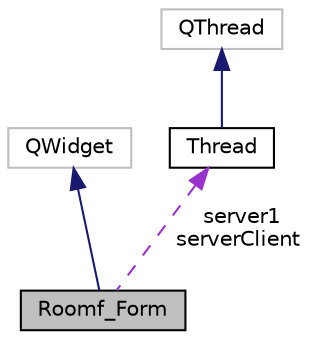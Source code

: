 digraph "Roomf_Form"
{
  edge [fontname="Helvetica",fontsize="10",labelfontname="Helvetica",labelfontsize="10"];
  node [fontname="Helvetica",fontsize="10",shape=record];
  Node2 [label="Roomf_Form",height=0.2,width=0.4,color="black", fillcolor="grey75", style="filled", fontcolor="black"];
  Node3 -> Node2 [dir="back",color="midnightblue",fontsize="10",style="solid"];
  Node3 [label="QWidget",height=0.2,width=0.4,color="grey75", fillcolor="white", style="filled"];
  Node4 -> Node2 [dir="back",color="darkorchid3",fontsize="10",style="dashed",label=" server1\nserverClient" ];
  Node4 [label="Thread",height=0.2,width=0.4,color="black", fillcolor="white", style="filled",URL="$class_thread.html"];
  Node5 -> Node4 [dir="back",color="midnightblue",fontsize="10",style="solid"];
  Node5 [label="QThread",height=0.2,width=0.4,color="grey75", fillcolor="white", style="filled"];
}
